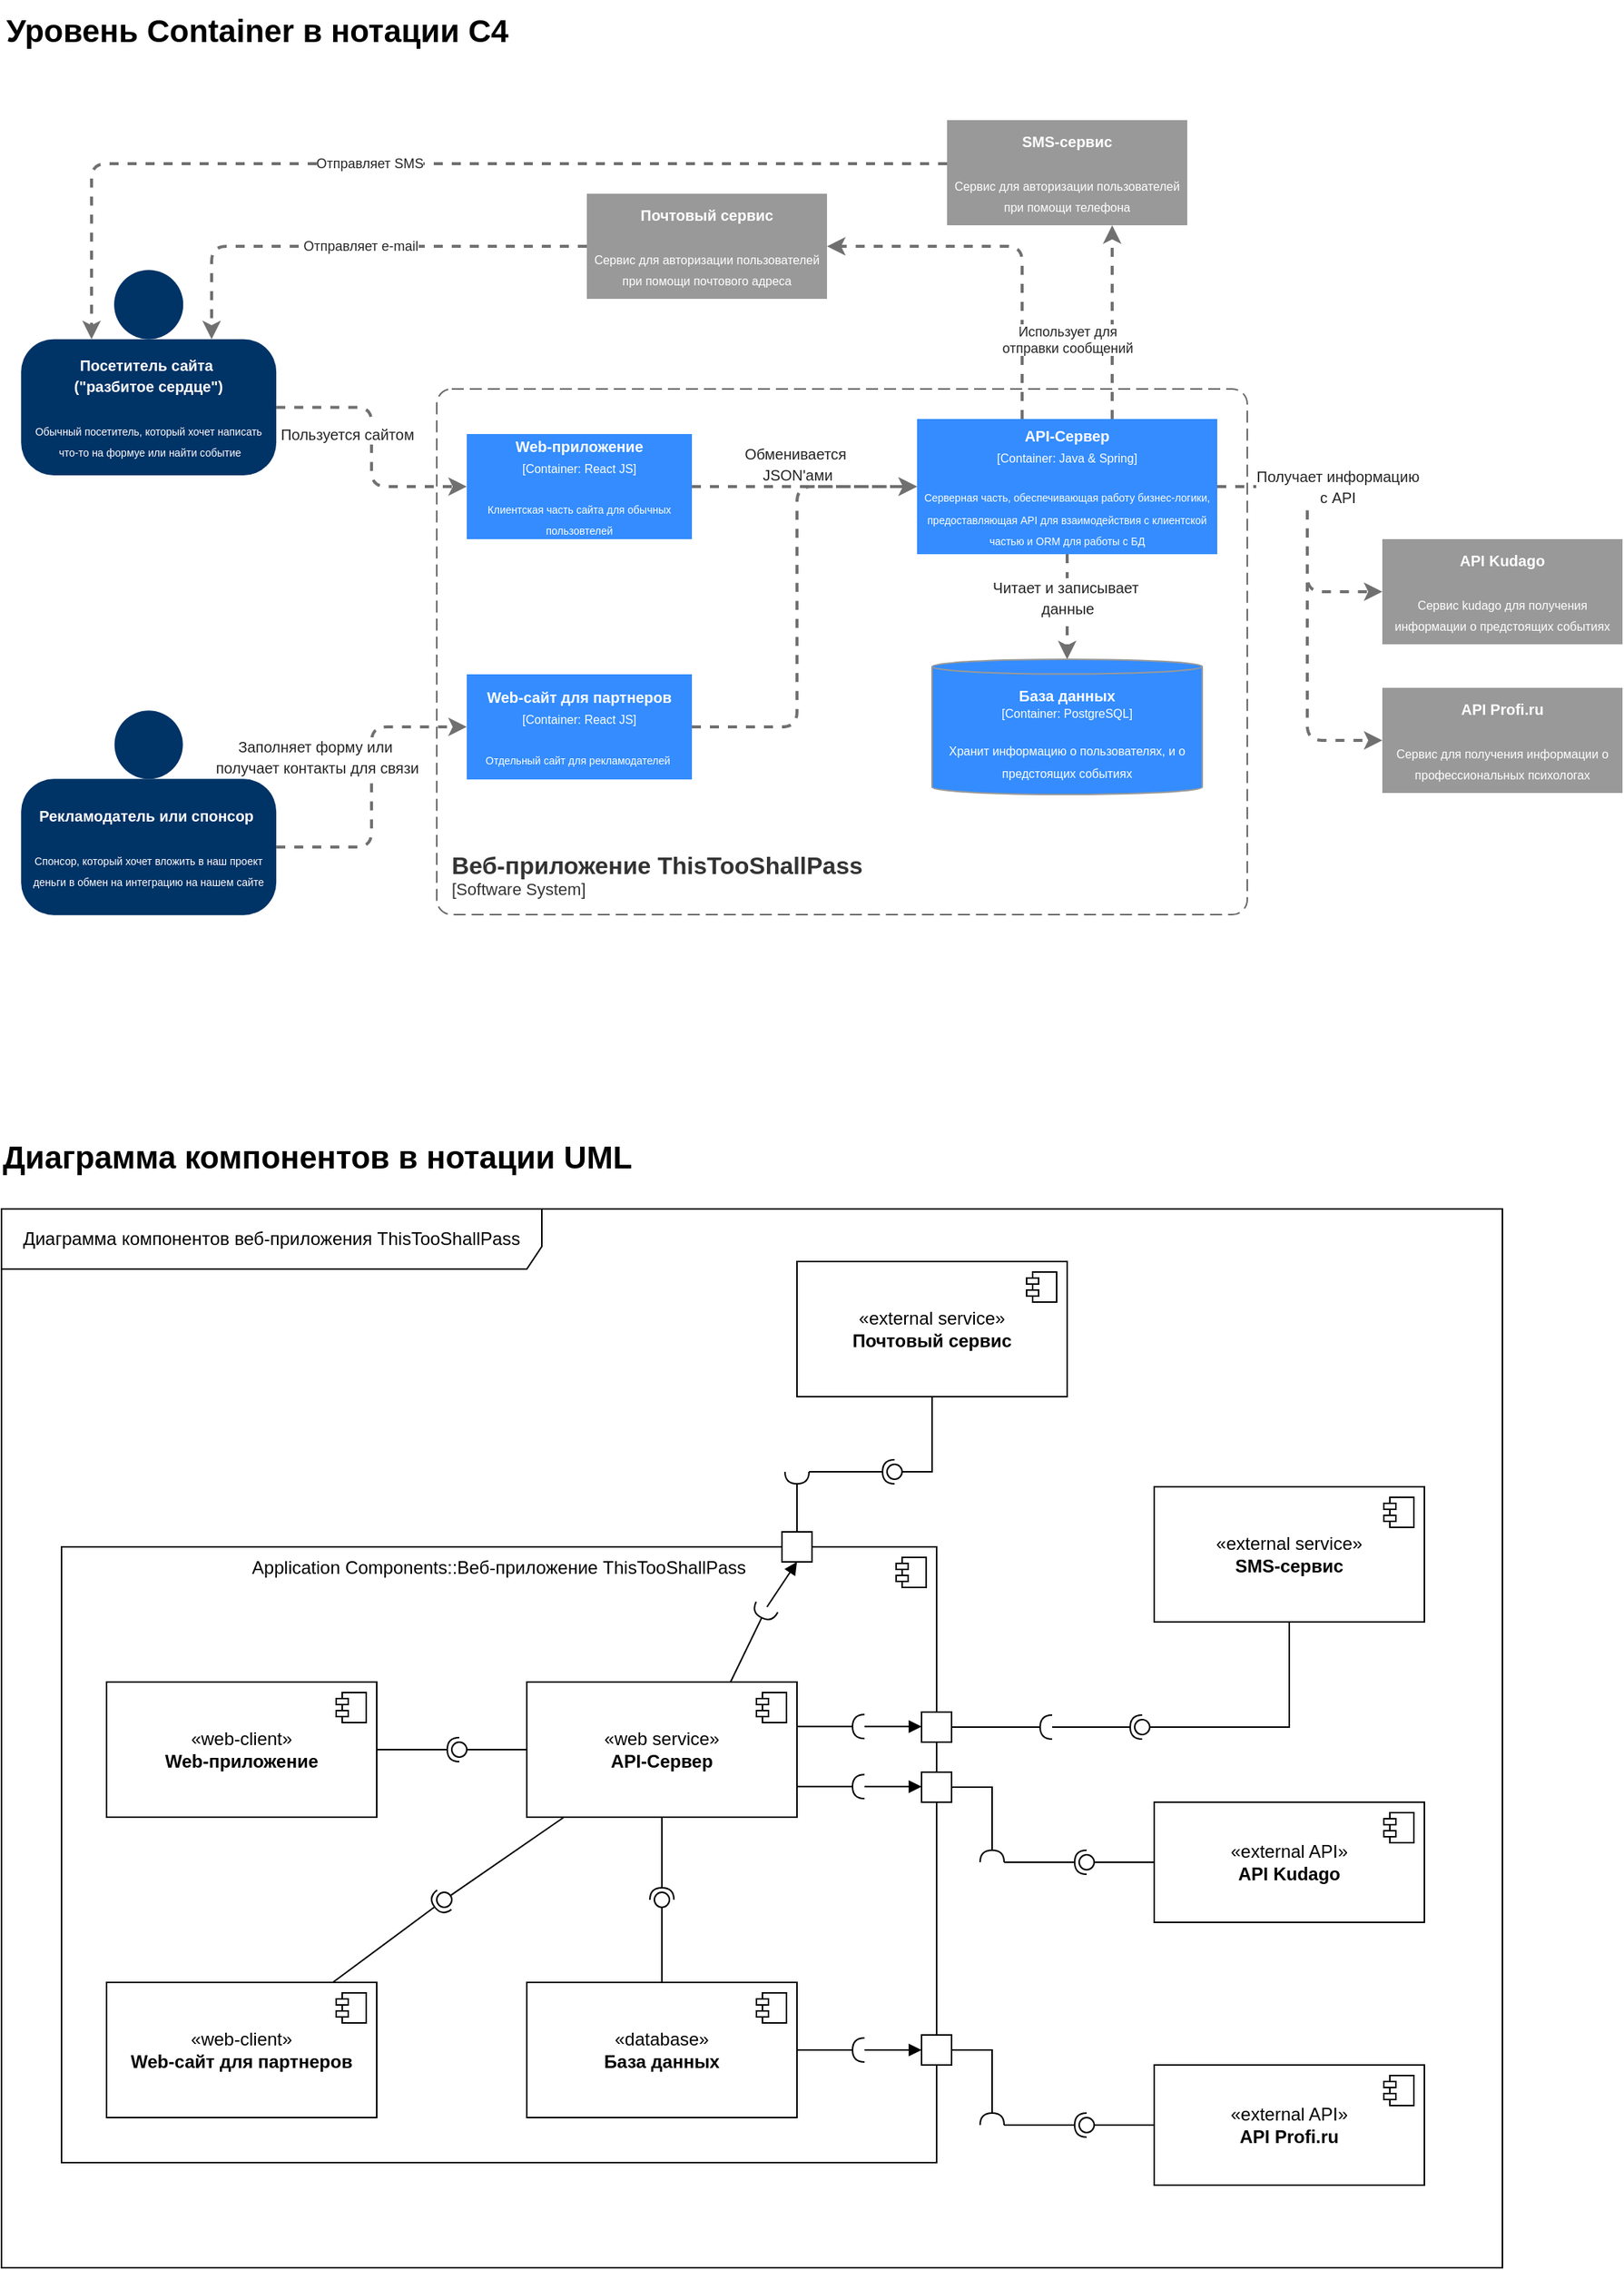 <mxfile version="24.2.5" type="device">
  <diagram name="Страница — 1" id="9Qov57yrKp08msyJnxpZ">
    <mxGraphModel dx="3311" dy="2987" grid="1" gridSize="10" guides="1" tooltips="1" connect="1" arrows="1" fold="1" page="1" pageScale="1" pageWidth="827" pageHeight="1169" math="0" shadow="0">
      <root>
        <mxCell id="0" />
        <mxCell id="1" parent="0" />
        <object placeholders="1" c4Name="Веб-приложение ThisTooShallPass" c4Type="SystemScopeBoundary" c4Application="Software System" label="&lt;font style=&quot;font-size: 16px&quot;&gt;&lt;b&gt;&lt;div style=&quot;text-align: left&quot;&gt;%c4Name%&lt;/div&gt;&lt;/b&gt;&lt;/font&gt;&lt;div style=&quot;text-align: left&quot;&gt;[%c4Application%]&lt;/div&gt;" id="g0T_wJgdzNANNtAkVabi-5">
          <mxCell style="rounded=1;fontSize=11;whiteSpace=wrap;html=1;dashed=1;arcSize=20;fillColor=none;strokeColor=#666666;fontColor=#333333;labelBackgroundColor=none;align=left;verticalAlign=bottom;labelBorderColor=none;spacingTop=0;spacing=10;dashPattern=8 4;metaEdit=1;rotatable=0;perimeter=rectanglePerimeter;noLabel=0;labelPadding=0;allowArrows=0;connectable=0;expand=0;recursiveResize=0;editable=1;pointerEvents=0;absoluteArcSize=1;points=[[0.25,0,0],[0.5,0,0],[0.75,0,0],[1,0.25,0],[1,0.5,0],[1,0.75,0],[0.75,1,0],[0.5,1,0],[0.25,1,0],[0,0.75,0],[0,0.5,0],[0,0.25,0]];" vertex="1" parent="1">
            <mxGeometry x="-510" y="-901" width="540" height="350" as="geometry" />
          </mxCell>
        </object>
        <mxCell id="pOleCrQijlKQoVfFNrDn-3" value="&lt;font style=&quot;font-size: 10px;&quot;&gt;&lt;b&gt;API Kudago&lt;/b&gt;&lt;/font&gt;&lt;div&gt;&lt;font style=&quot;font-size: 12px;&quot;&gt;&lt;br&gt;&lt;/font&gt;&lt;/div&gt;&lt;div&gt;&lt;font style=&quot;font-size: 8px;&quot;&gt;Сервис kudago для получения информации о предстоящих событиях&lt;/font&gt;&lt;/div&gt;" style="rounded=0;whiteSpace=wrap;html=1;strokeColor=none;fillColor=#999999;fontColor=#FFFFFF;" parent="1" vertex="1">
          <mxGeometry x="120" y="-801" width="160" height="70" as="geometry" />
        </mxCell>
        <mxCell id="pOleCrQijlKQoVfFNrDn-5" value="&lt;font style=&quot;font-size: 10px;&quot; color=&quot;#ffffff&quot;&gt;&lt;b&gt;База данных&lt;/b&gt;&lt;/font&gt;&lt;div style=&quot;font-size: 8px;&quot;&gt;&lt;font style=&quot;font-size: 8px;&quot; color=&quot;#ffffff&quot;&gt;[Container: PostgreSQL]&lt;/font&gt;&lt;/div&gt;&lt;div style=&quot;font-size: 8px;&quot;&gt;&lt;font style=&quot;font-size: 8px;&quot; color=&quot;#ffffff&quot;&gt;&lt;span style=&quot;font-size: 10px;&quot;&gt;&lt;br&gt;&lt;/span&gt;&lt;/font&gt;&lt;/div&gt;&lt;div&gt;&lt;font style=&quot;font-size: 8px;&quot; color=&quot;#ffffff&quot;&gt;Хранит информацию о пользователях, и о предстоящих событиях&lt;/font&gt;&lt;/div&gt;" style="shape=cylinder3;whiteSpace=wrap;html=1;boundedLbl=1;backgroundOutline=1;size=4.886;fillColor=#348CFE;strokeColor=#999999;" parent="1" vertex="1">
          <mxGeometry x="-180" y="-721" width="180" height="90" as="geometry" />
        </mxCell>
        <mxCell id="pOleCrQijlKQoVfFNrDn-8" value="" style="group" parent="1" vertex="1" connectable="0">
          <mxGeometry x="-786.93" y="-983.5" width="170" height="140" as="geometry" />
        </mxCell>
        <mxCell id="pOleCrQijlKQoVfFNrDn-1" value="&lt;font style=&quot;font-size: 10px;&quot;&gt;&lt;b&gt;Посетитель сайта&amp;nbsp;&lt;/b&gt;&lt;/font&gt;&lt;div&gt;&lt;font style=&quot;font-size: 10px;&quot;&gt;&lt;b&gt;(&quot;разбитое сердце&quot;)&lt;/b&gt;&lt;/font&gt;&lt;div&gt;&lt;font style=&quot;font-size: 10px;&quot;&gt;&lt;br&gt;&lt;/font&gt;&lt;/div&gt;&lt;div&gt;&lt;font style=&quot;font-size: 7px;&quot;&gt;Обычный посетитель, который хочет написать&lt;/font&gt;&lt;/div&gt;&lt;div&gt;&lt;font style=&quot;font-size: 7px;&quot;&gt;&amp;nbsp;что-то на формуе или найти событие&lt;/font&gt;&lt;/div&gt;&lt;/div&gt;" style="rounded=1;whiteSpace=wrap;html=1;strokeColor=none;fillColor=#003366;fontColor=#FFFFFF;arcSize=24;" parent="pOleCrQijlKQoVfFNrDn-8" vertex="1">
          <mxGeometry y="49.362" width="170" height="90.638" as="geometry" />
        </mxCell>
        <mxCell id="pOleCrQijlKQoVfFNrDn-2" value="" style="ellipse;whiteSpace=wrap;html=1;aspect=fixed;strokeColor=none;fillColor=#003366;" parent="pOleCrQijlKQoVfFNrDn-8" vertex="1">
          <mxGeometry x="61.969" y="3.3" width="46.06" height="46.06" as="geometry" />
        </mxCell>
        <mxCell id="pOleCrQijlKQoVfFNrDn-23" style="edgeStyle=orthogonalEdgeStyle;rounded=1;orthogonalLoop=1;jettySize=auto;html=1;curved=0;strokeColor=#707070;dashed=1;strokeWidth=2;" parent="1" source="pOleCrQijlKQoVfFNrDn-9" target="pOleCrQijlKQoVfFNrDn-10" edge="1">
          <mxGeometry relative="1" as="geometry" />
        </mxCell>
        <mxCell id="E0eTNIP-BNzcn6Nynk-8-9" value="&lt;font size=&quot;1&quot; color=&quot;#242424&quot;&gt;Обменивается&amp;nbsp;&lt;/font&gt;&lt;div&gt;&lt;font size=&quot;1&quot; color=&quot;#242424&quot;&gt;JSON&#39;ами&lt;/font&gt;&lt;/div&gt;" style="edgeLabel;html=1;align=center;verticalAlign=middle;resizable=0;points=[];" parent="pOleCrQijlKQoVfFNrDn-23" vertex="1" connectable="0">
          <mxGeometry x="0.283" y="-1" relative="1" as="geometry">
            <mxPoint x="-26" y="-16" as="offset" />
          </mxGeometry>
        </mxCell>
        <mxCell id="pOleCrQijlKQoVfFNrDn-9" value="&lt;font style=&quot;font-size: 10px;&quot;&gt;&lt;b&gt;Web-приложение&lt;/b&gt;&lt;/font&gt;&lt;div&gt;&lt;font style=&quot;font-size: 8px;&quot;&gt;[Container: React JS]&lt;/font&gt;&lt;br&gt;&lt;div style=&quot;font-size: 10px;&quot;&gt;&lt;br&gt;&lt;/div&gt;&lt;div&gt;&lt;span style=&quot;font-size: 7px;&quot;&gt;Клиентская часть сайта для обычных пользовтелей&lt;/span&gt;&lt;/div&gt;&lt;/div&gt;" style="rounded=0;whiteSpace=wrap;html=1;strokeColor=none;fillColor=#348cfe;fontColor=#FFFFFF;" parent="1" vertex="1">
          <mxGeometry x="-490" y="-871" width="150" height="70" as="geometry" />
        </mxCell>
        <mxCell id="pOleCrQijlKQoVfFNrDn-24" style="edgeStyle=orthogonalEdgeStyle;rounded=1;orthogonalLoop=1;jettySize=auto;html=1;curved=0;strokeColor=#707070;dashed=1;strokeWidth=2;" parent="1" source="pOleCrQijlKQoVfFNrDn-10" target="pOleCrQijlKQoVfFNrDn-5" edge="1">
          <mxGeometry relative="1" as="geometry" />
        </mxCell>
        <mxCell id="E0eTNIP-BNzcn6Nynk-8-6" value="&lt;font size=&quot;1&quot; color=&quot;#242424&quot;&gt;Читает и записывает&amp;nbsp;&lt;/font&gt;&lt;div&gt;&lt;font size=&quot;1&quot; color=&quot;#242424&quot;&gt;данные&lt;/font&gt;&lt;/div&gt;" style="edgeLabel;html=1;align=center;verticalAlign=middle;resizable=0;points=[];" parent="pOleCrQijlKQoVfFNrDn-24" vertex="1" connectable="0">
          <mxGeometry x="-0.181" relative="1" as="geometry">
            <mxPoint as="offset" />
          </mxGeometry>
        </mxCell>
        <mxCell id="pOleCrQijlKQoVfFNrDn-25" style="edgeStyle=orthogonalEdgeStyle;rounded=1;orthogonalLoop=1;jettySize=auto;html=1;curved=0;strokeColor=#707070;dashed=1;strokeWidth=2;" parent="1" source="pOleCrQijlKQoVfFNrDn-10" target="pOleCrQijlKQoVfFNrDn-18" edge="1">
          <mxGeometry relative="1" as="geometry">
            <Array as="points">
              <mxPoint x="70" y="-836" />
              <mxPoint x="70" y="-667" />
            </Array>
          </mxGeometry>
        </mxCell>
        <mxCell id="pOleCrQijlKQoVfFNrDn-26" style="edgeStyle=orthogonalEdgeStyle;rounded=1;orthogonalLoop=1;jettySize=auto;html=1;curved=0;strokeColor=#707070;dashed=1;strokeWidth=2;" parent="1" source="pOleCrQijlKQoVfFNrDn-10" target="pOleCrQijlKQoVfFNrDn-3" edge="1">
          <mxGeometry relative="1" as="geometry">
            <Array as="points">
              <mxPoint x="70" y="-836" />
              <mxPoint x="70" y="-766" />
            </Array>
          </mxGeometry>
        </mxCell>
        <mxCell id="E0eTNIP-BNzcn6Nynk-8-5" value="&lt;font size=&quot;1&quot; color=&quot;#242424&quot;&gt;Получает информацию&lt;/font&gt;&lt;div&gt;&lt;font size=&quot;1&quot; color=&quot;#242424&quot;&gt;с API&lt;/font&gt;&lt;/div&gt;" style="edgeLabel;html=1;align=center;verticalAlign=middle;resizable=0;points=[];rotation=0;" parent="pOleCrQijlKQoVfFNrDn-26" vertex="1" connectable="0">
          <mxGeometry x="0.039" y="3" relative="1" as="geometry">
            <mxPoint x="17" y="-34" as="offset" />
          </mxGeometry>
        </mxCell>
        <mxCell id="pOleCrQijlKQoVfFNrDn-27" style="edgeStyle=orthogonalEdgeStyle;rounded=1;orthogonalLoop=1;jettySize=auto;html=1;curved=0;strokeColor=#707070;dashed=1;strokeWidth=2;" parent="1" source="pOleCrQijlKQoVfFNrDn-10" target="pOleCrQijlKQoVfFNrDn-16" edge="1">
          <mxGeometry relative="1" as="geometry">
            <Array as="points">
              <mxPoint x="-60" y="-951" />
              <mxPoint x="-60" y="-951" />
            </Array>
          </mxGeometry>
        </mxCell>
        <mxCell id="pOleCrQijlKQoVfFNrDn-28" style="edgeStyle=orthogonalEdgeStyle;rounded=1;orthogonalLoop=1;jettySize=auto;html=1;curved=0;strokeColor=#707070;dashed=1;strokeWidth=2;" parent="1" source="pOleCrQijlKQoVfFNrDn-10" target="pOleCrQijlKQoVfFNrDn-17" edge="1">
          <mxGeometry relative="1" as="geometry">
            <Array as="points">
              <mxPoint x="-120" y="-996" />
            </Array>
          </mxGeometry>
        </mxCell>
        <mxCell id="E0eTNIP-BNzcn6Nynk-8-1" value="Использует для&lt;div&gt;отправки сообщений&lt;/div&gt;" style="edgeLabel;html=1;align=center;verticalAlign=middle;resizable=0;points=[];labelBackgroundColor=default;fontColor=#242424;fontSize=9;" parent="pOleCrQijlKQoVfFNrDn-28" vertex="1" connectable="0">
          <mxGeometry x="0.487" relative="1" as="geometry">
            <mxPoint x="97" y="62" as="offset" />
          </mxGeometry>
        </mxCell>
        <mxCell id="pOleCrQijlKQoVfFNrDn-10" value="&lt;font style=&quot;font-size: 10px;&quot;&gt;&lt;b&gt;API-Сервер&lt;/b&gt;&lt;/font&gt;&lt;div&gt;&lt;font style=&quot;font-size: 8px;&quot;&gt;[Container: Java &amp;amp; Spring]&lt;/font&gt;&lt;br&gt;&lt;div style=&quot;font-size: 10px;&quot;&gt;&lt;br&gt;&lt;/div&gt;&lt;div&gt;&lt;span style=&quot;font-size: 7px;&quot;&gt;Серверная часть, обеспечивающая работу бизнес-логики, предоставляющая API для взаимодействия с клиентской частью и ORM для работы с БД&lt;/span&gt;&lt;/div&gt;&lt;/div&gt;" style="rounded=0;whiteSpace=wrap;html=1;strokeColor=none;fillColor=#348cfe;fontColor=#FFFFFF;" parent="1" vertex="1">
          <mxGeometry x="-190" y="-881" width="200" height="90" as="geometry" />
        </mxCell>
        <mxCell id="pOleCrQijlKQoVfFNrDn-22" style="edgeStyle=orthogonalEdgeStyle;rounded=1;orthogonalLoop=1;jettySize=auto;html=1;curved=0;strokeColor=#707070;dashed=1;strokeWidth=2;" parent="1" source="pOleCrQijlKQoVfFNrDn-11" target="pOleCrQijlKQoVfFNrDn-10" edge="1">
          <mxGeometry relative="1" as="geometry">
            <Array as="points">
              <mxPoint x="-270" y="-676" />
              <mxPoint x="-270" y="-836" />
            </Array>
          </mxGeometry>
        </mxCell>
        <mxCell id="pOleCrQijlKQoVfFNrDn-11" value="&lt;b&gt;&lt;span style=&quot;font-size: 10px;&quot;&gt;Web-сайт для партнеров&lt;/span&gt;&lt;br&gt;&lt;/b&gt;&lt;div&gt;&lt;font style=&quot;font-size: 8px;&quot;&gt;[Container: React JS]&lt;/font&gt;&lt;br&gt;&lt;div style=&quot;font-size: 10px;&quot;&gt;&lt;br&gt;&lt;/div&gt;&lt;div&gt;&lt;span style=&quot;font-size: 7px;&quot;&gt;Отдельный сайт для рекламодателей&amp;nbsp;&lt;/span&gt;&lt;/div&gt;&lt;/div&gt;" style="rounded=0;whiteSpace=wrap;html=1;strokeColor=none;fillColor=#348cfe;fontColor=#FFFFFF;" parent="1" vertex="1">
          <mxGeometry x="-490" y="-711" width="150" height="70" as="geometry" />
        </mxCell>
        <mxCell id="pOleCrQijlKQoVfFNrDn-12" value="" style="group" parent="1" vertex="1" connectable="0">
          <mxGeometry x="-800" y="-691" width="183.07" height="140" as="geometry" />
        </mxCell>
        <mxCell id="pOleCrQijlKQoVfFNrDn-13" value="&lt;font style=&quot;font-size: 10px;&quot;&gt;&lt;b&gt;Рекламодатель или спонсор&amp;nbsp;&lt;/b&gt;&lt;/font&gt;&lt;div&gt;&lt;div&gt;&lt;font style=&quot;font-size: 10px;&quot;&gt;&lt;br&gt;&lt;/font&gt;&lt;/div&gt;&lt;div&gt;&lt;font style=&quot;font-size: 7px;&quot;&gt;Спонсор, который хочет вложить в наш проект деньги в обмен на интеграцию на нашем сайте&lt;/font&gt;&lt;/div&gt;&lt;/div&gt;" style="rounded=1;whiteSpace=wrap;html=1;strokeColor=none;fillColor=#003366;fontColor=#FFFFFF;arcSize=24;" parent="pOleCrQijlKQoVfFNrDn-12" vertex="1">
          <mxGeometry x="13.07" y="49.68" width="170" height="90.64" as="geometry" />
        </mxCell>
        <mxCell id="pOleCrQijlKQoVfFNrDn-14" value="" style="ellipse;whiteSpace=wrap;html=1;aspect=fixed;strokeColor=none;fillColor=#003366;" parent="pOleCrQijlKQoVfFNrDn-12" vertex="1">
          <mxGeometry x="75.287" y="4.12" width="45.56" height="45.56" as="geometry" />
        </mxCell>
        <mxCell id="pOleCrQijlKQoVfFNrDn-30" style="edgeStyle=orthogonalEdgeStyle;rounded=1;orthogonalLoop=1;jettySize=auto;html=1;curved=0;strokeColor=#707070;dashed=1;strokeWidth=2;" parent="1" target="pOleCrQijlKQoVfFNrDn-1" edge="1" source="pOleCrQijlKQoVfFNrDn-16">
          <mxGeometry relative="1" as="geometry">
            <mxPoint x="-11" y="-973.31" as="sourcePoint" />
            <mxPoint x="-543" y="-871.0" as="targetPoint" />
            <Array as="points">
              <mxPoint x="-740" y="-1051" />
            </Array>
          </mxGeometry>
        </mxCell>
        <mxCell id="g0T_wJgdzNANNtAkVabi-4" value="&lt;span style=&quot;color: rgb(36, 36, 36); font-size: 9px;&quot;&gt;Отправляет SMS&lt;/span&gt;" style="edgeLabel;html=1;align=center;verticalAlign=middle;resizable=0;points=[];" vertex="1" connectable="0" parent="pOleCrQijlKQoVfFNrDn-30">
          <mxGeometry x="0.123" y="-1" relative="1" as="geometry">
            <mxPoint as="offset" />
          </mxGeometry>
        </mxCell>
        <mxCell id="pOleCrQijlKQoVfFNrDn-29" style="edgeStyle=orthogonalEdgeStyle;rounded=1;orthogonalLoop=1;jettySize=auto;html=1;curved=0;strokeColor=#707070;dashed=1;strokeWidth=2;" parent="1" source="pOleCrQijlKQoVfFNrDn-17" target="pOleCrQijlKQoVfFNrDn-1" edge="1">
          <mxGeometry relative="1" as="geometry">
            <Array as="points">
              <mxPoint x="-660" y="-996" />
            </Array>
          </mxGeometry>
        </mxCell>
        <mxCell id="E0eTNIP-BNzcn6Nynk-8-2" value="&lt;span style=&quot;color: rgb(36, 36, 36); font-size: 9px;&quot;&gt;Отправляет e-mail&lt;/span&gt;" style="edgeLabel;html=1;align=center;verticalAlign=middle;resizable=0;points=[];" parent="pOleCrQijlKQoVfFNrDn-29" vertex="1" connectable="0">
          <mxGeometry x="-0.032" y="-1" relative="1" as="geometry">
            <mxPoint as="offset" />
          </mxGeometry>
        </mxCell>
        <mxCell id="pOleCrQijlKQoVfFNrDn-17" value="&lt;font style=&quot;font-size: 10px;&quot;&gt;&lt;b&gt;Почтовый сервис&lt;/b&gt;&lt;/font&gt;&lt;div&gt;&lt;font style=&quot;font-size: 12px;&quot;&gt;&lt;br&gt;&lt;/font&gt;&lt;/div&gt;&lt;div&gt;&lt;font style=&quot;font-size: 8px;&quot;&gt;Сервис для авторизации пользователей при помощи почтового адреса&lt;/font&gt;&lt;/div&gt;" style="rounded=0;whiteSpace=wrap;html=1;strokeColor=none;fillColor=#999999;fontColor=#FFFFFF;" parent="1" vertex="1">
          <mxGeometry x="-410" y="-1031" width="160" height="70" as="geometry" />
        </mxCell>
        <mxCell id="pOleCrQijlKQoVfFNrDn-18" value="&lt;font style=&quot;font-size: 10px;&quot;&gt;&lt;b&gt;API Profi.ru&lt;/b&gt;&lt;/font&gt;&lt;div&gt;&lt;font style=&quot;font-size: 12px;&quot;&gt;&lt;br&gt;&lt;/font&gt;&lt;/div&gt;&lt;div&gt;&lt;font style=&quot;font-size: 8px;&quot;&gt;Сервис для получения информации о профессиональных психологах&lt;/font&gt;&lt;/div&gt;" style="rounded=0;whiteSpace=wrap;html=1;strokeColor=none;fillColor=#999999;fontColor=#FFFFFF;" parent="1" vertex="1">
          <mxGeometry x="120" y="-702" width="160" height="70" as="geometry" />
        </mxCell>
        <mxCell id="pOleCrQijlKQoVfFNrDn-19" style="edgeStyle=orthogonalEdgeStyle;rounded=1;orthogonalLoop=1;jettySize=auto;html=1;curved=0;strokeColor=#707070;dashed=1;strokeWidth=2;" parent="1" source="pOleCrQijlKQoVfFNrDn-1" target="pOleCrQijlKQoVfFNrDn-9" edge="1">
          <mxGeometry relative="1" as="geometry" />
        </mxCell>
        <mxCell id="E0eTNIP-BNzcn6Nynk-8-8" value="&lt;font size=&quot;1&quot; color=&quot;#242424&quot;&gt;Пользуется сайтом&lt;/font&gt;" style="edgeLabel;html=1;align=center;verticalAlign=middle;resizable=0;points=[];" parent="pOleCrQijlKQoVfFNrDn-19" vertex="1" connectable="0">
          <mxGeometry x="-0.379" y="1" relative="1" as="geometry">
            <mxPoint x="-9" y="19" as="offset" />
          </mxGeometry>
        </mxCell>
        <mxCell id="pOleCrQijlKQoVfFNrDn-20" style="edgeStyle=orthogonalEdgeStyle;rounded=1;orthogonalLoop=1;jettySize=auto;html=1;entryX=0;entryY=0.5;entryDx=0;entryDy=0;curved=0;strokeColor=#707070;dashed=1;strokeWidth=2;" parent="1" source="pOleCrQijlKQoVfFNrDn-13" target="pOleCrQijlKQoVfFNrDn-11" edge="1">
          <mxGeometry relative="1" as="geometry" />
        </mxCell>
        <mxCell id="E0eTNIP-BNzcn6Nynk-8-7" value="&lt;font size=&quot;1&quot; color=&quot;#242424&quot;&gt;Заполняет форму или&amp;nbsp;&lt;/font&gt;&lt;div&gt;&lt;font size=&quot;1&quot; color=&quot;#242424&quot;&gt;получает контакты для связи&lt;/font&gt;&lt;/div&gt;" style="edgeLabel;html=1;align=center;verticalAlign=middle;resizable=0;points=[];rotation=0;" parent="pOleCrQijlKQoVfFNrDn-20" vertex="1" connectable="0">
          <mxGeometry x="-0.537" y="-3" relative="1" as="geometry">
            <mxPoint x="-21" y="-63" as="offset" />
          </mxGeometry>
        </mxCell>
        <mxCell id="pOleCrQijlKQoVfFNrDn-16" value="&lt;font style=&quot;font-size: 10px;&quot;&gt;&lt;b&gt;SMS-сервис&lt;/b&gt;&lt;/font&gt;&lt;div&gt;&lt;font style=&quot;font-size: 12px;&quot;&gt;&lt;br&gt;&lt;/font&gt;&lt;/div&gt;&lt;div&gt;&lt;font style=&quot;font-size: 8px;&quot;&gt;Сервис для авторизации пользователей при помощи телефона&lt;/font&gt;&lt;/div&gt;" style="rounded=0;whiteSpace=wrap;html=1;strokeColor=none;fillColor=#999999;fontColor=#FFFFFF;" parent="1" vertex="1">
          <mxGeometry x="-170" y="-1080" width="160" height="70" as="geometry" />
        </mxCell>
        <mxCell id="g0T_wJgdzNANNtAkVabi-6" value="Уровень Container в нотации C4" style="text;html=1;align=center;verticalAlign=middle;resizable=0;points=[];autosize=1;strokeColor=none;fillColor=none;fontSize=21;fontStyle=1" vertex="1" parent="1">
          <mxGeometry x="-800" y="-1160" width="340" height="40" as="geometry" />
        </mxCell>
        <mxCell id="g0T_wJgdzNANNtAkVabi-7" value="Диаграмма компонентов в нотации UML" style="text;html=1;align=center;verticalAlign=middle;resizable=0;points=[];autosize=1;strokeColor=none;fillColor=none;fontSize=21;fontStyle=1" vertex="1" parent="1">
          <mxGeometry x="-800" y="-410" width="420" height="40" as="geometry" />
        </mxCell>
        <mxCell id="g0T_wJgdzNANNtAkVabi-14" value="Диаграмма компонентов веб-приложения ThisTooShallPass" style="shape=umlFrame;whiteSpace=wrap;html=1;pointerEvents=0;width=360;height=40;" vertex="1" parent="1">
          <mxGeometry x="-800" y="-355" width="1000" height="705" as="geometry" />
        </mxCell>
        <mxCell id="g0T_wJgdzNANNtAkVabi-12" value="Application Components::Веб-приложение ThisTooShallPass" style="html=1;dropTarget=0;whiteSpace=wrap;verticalAlign=top;" vertex="1" parent="1">
          <mxGeometry x="-760" y="-130" width="583.07" height="410" as="geometry" />
        </mxCell>
        <mxCell id="g0T_wJgdzNANNtAkVabi-13" value="" style="shape=module;jettyWidth=8;jettyHeight=4;" vertex="1" parent="g0T_wJgdzNANNtAkVabi-12">
          <mxGeometry x="1" width="20" height="20" relative="1" as="geometry">
            <mxPoint x="-27" y="7" as="offset" />
          </mxGeometry>
        </mxCell>
        <mxCell id="g0T_wJgdzNANNtAkVabi-17" value="«web-client»&lt;br&gt;&lt;div&gt;&lt;b&gt;Web-приложение&lt;/b&gt;&lt;/div&gt;" style="html=1;dropTarget=0;whiteSpace=wrap;" vertex="1" parent="1">
          <mxGeometry x="-730" y="-40" width="180" height="90" as="geometry" />
        </mxCell>
        <mxCell id="g0T_wJgdzNANNtAkVabi-18" value="" style="shape=module;jettyWidth=8;jettyHeight=4;" vertex="1" parent="g0T_wJgdzNANNtAkVabi-17">
          <mxGeometry x="1" width="20" height="20" relative="1" as="geometry">
            <mxPoint x="-27" y="7" as="offset" />
          </mxGeometry>
        </mxCell>
        <mxCell id="g0T_wJgdzNANNtAkVabi-21" value="«web-client»&lt;br&gt;&lt;div&gt;&lt;b&gt;Web-сайт для партнеров&lt;/b&gt;&lt;/div&gt;" style="html=1;dropTarget=0;whiteSpace=wrap;" vertex="1" parent="1">
          <mxGeometry x="-730" y="160" width="180" height="90" as="geometry" />
        </mxCell>
        <mxCell id="g0T_wJgdzNANNtAkVabi-22" value="" style="shape=module;jettyWidth=8;jettyHeight=4;" vertex="1" parent="g0T_wJgdzNANNtAkVabi-21">
          <mxGeometry x="1" width="20" height="20" relative="1" as="geometry">
            <mxPoint x="-27" y="7" as="offset" />
          </mxGeometry>
        </mxCell>
        <mxCell id="g0T_wJgdzNANNtAkVabi-23" value="«web service»&lt;br&gt;&lt;div&gt;&lt;b&gt;API-Сервер&lt;/b&gt;&lt;/div&gt;" style="html=1;dropTarget=0;whiteSpace=wrap;" vertex="1" parent="1">
          <mxGeometry x="-450" y="-40" width="180" height="90" as="geometry" />
        </mxCell>
        <mxCell id="g0T_wJgdzNANNtAkVabi-24" value="" style="shape=module;jettyWidth=8;jettyHeight=4;" vertex="1" parent="g0T_wJgdzNANNtAkVabi-23">
          <mxGeometry x="1" width="20" height="20" relative="1" as="geometry">
            <mxPoint x="-27" y="7" as="offset" />
          </mxGeometry>
        </mxCell>
        <mxCell id="g0T_wJgdzNANNtAkVabi-25" value="«database»&lt;br&gt;&lt;div&gt;&lt;b&gt;База данных&lt;/b&gt;&lt;/div&gt;" style="html=1;dropTarget=0;whiteSpace=wrap;" vertex="1" parent="1">
          <mxGeometry x="-450" y="160" width="180" height="90" as="geometry" />
        </mxCell>
        <mxCell id="g0T_wJgdzNANNtAkVabi-26" value="" style="shape=module;jettyWidth=8;jettyHeight=4;" vertex="1" parent="g0T_wJgdzNANNtAkVabi-25">
          <mxGeometry x="1" width="20" height="20" relative="1" as="geometry">
            <mxPoint x="-27" y="7" as="offset" />
          </mxGeometry>
        </mxCell>
        <mxCell id="g0T_wJgdzNANNtAkVabi-27" value="" style="rounded=0;orthogonalLoop=1;jettySize=auto;html=1;endArrow=halfCircle;endFill=0;endSize=6;strokeWidth=1;sketch=0;" edge="1" target="g0T_wJgdzNANNtAkVabi-29" parent="1" source="g0T_wJgdzNANNtAkVabi-23">
          <mxGeometry relative="1" as="geometry">
            <mxPoint x="45" y="245" as="sourcePoint" />
          </mxGeometry>
        </mxCell>
        <mxCell id="g0T_wJgdzNANNtAkVabi-28" value="" style="rounded=0;orthogonalLoop=1;jettySize=auto;html=1;endArrow=oval;endFill=0;sketch=0;sourcePerimeterSpacing=0;targetPerimeterSpacing=0;endSize=10;" edge="1" target="g0T_wJgdzNANNtAkVabi-29" parent="1" source="g0T_wJgdzNANNtAkVabi-25">
          <mxGeometry relative="1" as="geometry">
            <mxPoint x="5" y="245" as="sourcePoint" />
          </mxGeometry>
        </mxCell>
        <mxCell id="g0T_wJgdzNANNtAkVabi-29" value="" style="ellipse;whiteSpace=wrap;html=1;align=center;aspect=fixed;fillColor=none;strokeColor=none;resizable=0;perimeter=centerPerimeter;rotatable=0;allowArrows=0;points=[];outlineConnect=1;" vertex="1" parent="1">
          <mxGeometry x="-365" y="100" width="10" height="10" as="geometry" />
        </mxCell>
        <mxCell id="g0T_wJgdzNANNtAkVabi-30" value="" style="rounded=0;orthogonalLoop=1;jettySize=auto;html=1;endArrow=halfCircle;endFill=0;endSize=6;strokeWidth=1;sketch=0;" edge="1" target="g0T_wJgdzNANNtAkVabi-32" parent="1" source="g0T_wJgdzNANNtAkVabi-21">
          <mxGeometry relative="1" as="geometry">
            <mxPoint x="-650" y="125" as="sourcePoint" />
          </mxGeometry>
        </mxCell>
        <mxCell id="g0T_wJgdzNANNtAkVabi-31" value="" style="rounded=0;orthogonalLoop=1;jettySize=auto;html=1;endArrow=oval;endFill=0;sketch=0;sourcePerimeterSpacing=0;targetPerimeterSpacing=0;endSize=10;" edge="1" target="g0T_wJgdzNANNtAkVabi-32" parent="1" source="g0T_wJgdzNANNtAkVabi-23">
          <mxGeometry relative="1" as="geometry">
            <mxPoint x="-690" y="125" as="sourcePoint" />
          </mxGeometry>
        </mxCell>
        <mxCell id="g0T_wJgdzNANNtAkVabi-32" value="" style="ellipse;whiteSpace=wrap;html=1;align=center;aspect=fixed;fillColor=none;strokeColor=none;resizable=0;perimeter=centerPerimeter;rotatable=0;allowArrows=0;points=[];outlineConnect=1;" vertex="1" parent="1">
          <mxGeometry x="-510" y="100" width="10" height="10" as="geometry" />
        </mxCell>
        <mxCell id="g0T_wJgdzNANNtAkVabi-34" value="" style="rounded=0;orthogonalLoop=1;jettySize=auto;html=1;endArrow=halfCircle;endFill=0;endSize=6;strokeWidth=1;sketch=0;" edge="1" target="g0T_wJgdzNANNtAkVabi-36" parent="1" source="g0T_wJgdzNANNtAkVabi-17">
          <mxGeometry relative="1" as="geometry">
            <mxPoint x="-460" y="-75" as="sourcePoint" />
          </mxGeometry>
        </mxCell>
        <mxCell id="g0T_wJgdzNANNtAkVabi-35" value="" style="rounded=0;orthogonalLoop=1;jettySize=auto;html=1;endArrow=oval;endFill=0;sketch=0;sourcePerimeterSpacing=0;targetPerimeterSpacing=0;endSize=10;" edge="1" target="g0T_wJgdzNANNtAkVabi-36" parent="1" source="g0T_wJgdzNANNtAkVabi-23">
          <mxGeometry relative="1" as="geometry">
            <mxPoint x="-500" y="-75" as="sourcePoint" />
          </mxGeometry>
        </mxCell>
        <mxCell id="g0T_wJgdzNANNtAkVabi-36" value="" style="ellipse;whiteSpace=wrap;html=1;align=center;aspect=fixed;fillColor=none;strokeColor=none;resizable=0;perimeter=centerPerimeter;rotatable=0;allowArrows=0;points=[];outlineConnect=1;" vertex="1" parent="1">
          <mxGeometry x="-500" width="10" height="10" as="geometry" />
        </mxCell>
        <mxCell id="g0T_wJgdzNANNtAkVabi-37" value="«external API»&lt;br&gt;&lt;div&gt;&lt;b&gt;API Kudago&lt;/b&gt;&lt;/div&gt;" style="html=1;dropTarget=0;whiteSpace=wrap;" vertex="1" parent="1">
          <mxGeometry x="-32" y="40" width="180" height="80" as="geometry" />
        </mxCell>
        <mxCell id="g0T_wJgdzNANNtAkVabi-38" value="" style="shape=module;jettyWidth=8;jettyHeight=4;" vertex="1" parent="g0T_wJgdzNANNtAkVabi-37">
          <mxGeometry x="1" width="20" height="20" relative="1" as="geometry">
            <mxPoint x="-27" y="7" as="offset" />
          </mxGeometry>
        </mxCell>
        <mxCell id="g0T_wJgdzNANNtAkVabi-41" value="" style="rounded=0;orthogonalLoop=1;jettySize=auto;html=1;endArrow=halfCircle;endFill=0;endSize=6;strokeWidth=1;sketch=0;" edge="1" parent="1">
          <mxGeometry relative="1" as="geometry">
            <mxPoint x="-132" y="80" as="sourcePoint" />
            <mxPoint x="-77" y="80" as="targetPoint" />
          </mxGeometry>
        </mxCell>
        <mxCell id="g0T_wJgdzNANNtAkVabi-42" value="" style="rounded=0;orthogonalLoop=1;jettySize=auto;html=1;endArrow=oval;endFill=0;sketch=0;sourcePerimeterSpacing=0;targetPerimeterSpacing=0;endSize=10;" edge="1" parent="1" source="g0T_wJgdzNANNtAkVabi-37">
          <mxGeometry relative="1" as="geometry">
            <mxPoint x="-272" y="145" as="sourcePoint" />
            <mxPoint x="-77" y="80" as="targetPoint" />
          </mxGeometry>
        </mxCell>
        <mxCell id="g0T_wJgdzNANNtAkVabi-43" value="" style="ellipse;whiteSpace=wrap;html=1;align=center;aspect=fixed;fillColor=none;strokeColor=none;resizable=0;perimeter=centerPerimeter;rotatable=0;allowArrows=0;points=[];outlineConnect=1;" vertex="1" parent="1">
          <mxGeometry x="-82" y="45" width="10" height="10" as="geometry" />
        </mxCell>
        <mxCell id="g0T_wJgdzNANNtAkVabi-46" value="" style="ellipse;whiteSpace=wrap;html=1;align=center;aspect=fixed;fillColor=none;strokeColor=none;resizable=0;perimeter=centerPerimeter;rotatable=0;allowArrows=0;points=[];outlineConnect=1;" vertex="1" parent="1">
          <mxGeometry x="-210" y="200" width="10" height="10" as="geometry" />
        </mxCell>
        <mxCell id="g0T_wJgdzNANNtAkVabi-47" value="«external service»&lt;br&gt;&lt;div&gt;&lt;div&gt;&lt;b&gt;Почтовый сервис&lt;/b&gt;&lt;/div&gt;&lt;/div&gt;" style="html=1;dropTarget=0;whiteSpace=wrap;" vertex="1" parent="1">
          <mxGeometry x="-270" y="-320" width="180" height="90" as="geometry" />
        </mxCell>
        <mxCell id="g0T_wJgdzNANNtAkVabi-48" value="" style="shape=module;jettyWidth=8;jettyHeight=4;" vertex="1" parent="g0T_wJgdzNANNtAkVabi-47">
          <mxGeometry x="1" width="20" height="20" relative="1" as="geometry">
            <mxPoint x="-27" y="7" as="offset" />
          </mxGeometry>
        </mxCell>
        <mxCell id="g0T_wJgdzNANNtAkVabi-53" value="«external service»&lt;br&gt;&lt;div&gt;&lt;div&gt;&lt;b&gt;SMS-сервис&lt;/b&gt;&lt;/div&gt;&lt;/div&gt;" style="html=1;dropTarget=0;whiteSpace=wrap;" vertex="1" parent="1">
          <mxGeometry x="-32" y="-170" width="180" height="90" as="geometry" />
        </mxCell>
        <mxCell id="g0T_wJgdzNANNtAkVabi-54" value="" style="shape=module;jettyWidth=8;jettyHeight=4;" vertex="1" parent="g0T_wJgdzNANNtAkVabi-53">
          <mxGeometry x="1" width="20" height="20" relative="1" as="geometry">
            <mxPoint x="-27" y="7" as="offset" />
          </mxGeometry>
        </mxCell>
        <mxCell id="g0T_wJgdzNANNtAkVabi-55" value="" style="rounded=0;orthogonalLoop=1;jettySize=auto;html=1;endArrow=halfCircle;endFill=0;endSize=6;strokeWidth=1;sketch=0;fontSize=12;curved=0;exitX=1;exitY=0.25;exitDx=0;exitDy=0;" edge="1" parent="1">
          <mxGeometry relative="1" as="geometry">
            <mxPoint x="-176.93" y="30" as="sourcePoint" />
            <mxPoint x="-140" y="80" as="targetPoint" />
            <Array as="points">
              <mxPoint x="-140" y="30" />
            </Array>
          </mxGeometry>
        </mxCell>
        <mxCell id="g0T_wJgdzNANNtAkVabi-59" value="" style="rounded=0;whiteSpace=wrap;html=1;" vertex="1" parent="1">
          <mxGeometry x="-187" y="20" width="20" height="20" as="geometry" />
        </mxCell>
        <mxCell id="g0T_wJgdzNANNtAkVabi-61" value="" style="rounded=0;orthogonalLoop=1;jettySize=auto;html=1;endArrow=halfCircle;endFill=0;endSize=6;strokeWidth=1;sketch=0;fontSize=12;curved=0;exitX=1;exitY=0.25;exitDx=0;exitDy=0;" edge="1" parent="1">
          <mxGeometry relative="1" as="geometry">
            <mxPoint x="-176.93" y="205" as="sourcePoint" />
            <mxPoint x="-140" y="255" as="targetPoint" />
            <Array as="points">
              <mxPoint x="-140" y="205" />
            </Array>
          </mxGeometry>
        </mxCell>
        <mxCell id="g0T_wJgdzNANNtAkVabi-62" value="" style="rounded=0;orthogonalLoop=1;jettySize=auto;html=1;endArrow=halfCircle;endFill=0;endSize=6;strokeWidth=1;sketch=0;" edge="1" target="g0T_wJgdzNANNtAkVabi-66" parent="1">
          <mxGeometry relative="1" as="geometry">
            <mxPoint x="-132" y="255" as="sourcePoint" />
          </mxGeometry>
        </mxCell>
        <mxCell id="g0T_wJgdzNANNtAkVabi-63" value="" style="rounded=0;orthogonalLoop=1;jettySize=auto;html=1;endArrow=oval;endFill=0;sketch=0;sourcePerimeterSpacing=0;targetPerimeterSpacing=0;endSize=10;" edge="1" source="g0T_wJgdzNANNtAkVabi-64" target="g0T_wJgdzNANNtAkVabi-66" parent="1">
          <mxGeometry relative="1" as="geometry">
            <mxPoint x="-272" y="320" as="sourcePoint" />
          </mxGeometry>
        </mxCell>
        <mxCell id="g0T_wJgdzNANNtAkVabi-64" value="«external API»&lt;br&gt;&lt;div&gt;&lt;b&gt;API Profi.ru&lt;/b&gt;&lt;/div&gt;" style="html=1;dropTarget=0;whiteSpace=wrap;" vertex="1" parent="1">
          <mxGeometry x="-32" y="215" width="180" height="80" as="geometry" />
        </mxCell>
        <mxCell id="g0T_wJgdzNANNtAkVabi-65" value="" style="shape=module;jettyWidth=8;jettyHeight=4;" vertex="1" parent="g0T_wJgdzNANNtAkVabi-64">
          <mxGeometry x="1" width="20" height="20" relative="1" as="geometry">
            <mxPoint x="-27" y="7" as="offset" />
          </mxGeometry>
        </mxCell>
        <mxCell id="g0T_wJgdzNANNtAkVabi-66" value="" style="ellipse;whiteSpace=wrap;html=1;align=center;aspect=fixed;fillColor=none;strokeColor=none;resizable=0;perimeter=centerPerimeter;rotatable=0;allowArrows=0;points=[];outlineConnect=1;" vertex="1" parent="1">
          <mxGeometry x="-82" y="250" width="10" height="10" as="geometry" />
        </mxCell>
        <mxCell id="g0T_wJgdzNANNtAkVabi-60" value="" style="rounded=0;whiteSpace=wrap;html=1;" vertex="1" parent="1">
          <mxGeometry x="-187" y="195" width="20" height="20" as="geometry" />
        </mxCell>
        <mxCell id="g0T_wJgdzNANNtAkVabi-67" value="" style="rounded=0;orthogonalLoop=1;jettySize=auto;html=1;endArrow=halfCircle;endFill=0;endSize=6;strokeWidth=1;sketch=0;fontSize=12;curved=1;entryX=-0.14;entryY=0.665;entryDx=0;entryDy=0;entryPerimeter=0;" edge="1" target="g0T_wJgdzNANNtAkVabi-68" parent="1" source="g0T_wJgdzNANNtAkVabi-25">
          <mxGeometry relative="1" as="geometry">
            <mxPoint x="-205" y="205" as="sourcePoint" />
          </mxGeometry>
        </mxCell>
        <mxCell id="g0T_wJgdzNANNtAkVabi-68" value="" style="ellipse;whiteSpace=wrap;html=1;align=center;aspect=fixed;fillColor=none;strokeColor=none;resizable=0;perimeter=centerPerimeter;rotatable=0;allowArrows=0;points=[];outlineConnect=1;" vertex="1" parent="1">
          <mxGeometry x="-230" y="200" width="10" height="10" as="geometry" />
        </mxCell>
        <mxCell id="g0T_wJgdzNANNtAkVabi-69" value="" style="endArrow=block;endFill=1;html=1;edgeStyle=orthogonalEdgeStyle;align=left;verticalAlign=top;rounded=0;exitX=0.111;exitY=0.65;exitDx=0;exitDy=0;exitPerimeter=0;" edge="1" parent="1" source="g0T_wJgdzNANNtAkVabi-68" target="g0T_wJgdzNANNtAkVabi-60">
          <mxGeometry x="-1" relative="1" as="geometry">
            <mxPoint x="-220" y="200" as="sourcePoint" />
            <mxPoint x="-60" y="200" as="targetPoint" />
          </mxGeometry>
        </mxCell>
        <mxCell id="g0T_wJgdzNANNtAkVabi-71" value="" style="rounded=0;orthogonalLoop=1;jettySize=auto;html=1;endArrow=halfCircle;endFill=0;endSize=6;strokeWidth=1;sketch=0;fontSize=12;curved=1;entryX=-0.14;entryY=0.665;entryDx=0;entryDy=0;entryPerimeter=0;" edge="1" parent="1">
          <mxGeometry relative="1" as="geometry">
            <mxPoint x="-270" y="29.66" as="sourcePoint" />
            <mxPoint x="-225" y="29.66" as="targetPoint" />
          </mxGeometry>
        </mxCell>
        <mxCell id="g0T_wJgdzNANNtAkVabi-72" value="" style="endArrow=block;endFill=1;html=1;edgeStyle=orthogonalEdgeStyle;align=left;verticalAlign=top;rounded=0;exitX=0.111;exitY=0.65;exitDx=0;exitDy=0;exitPerimeter=0;" edge="1" parent="1">
          <mxGeometry x="-1" relative="1" as="geometry">
            <mxPoint x="-225" y="29.66" as="sourcePoint" />
            <mxPoint x="-187" y="29.66" as="targetPoint" />
          </mxGeometry>
        </mxCell>
        <mxCell id="g0T_wJgdzNANNtAkVabi-73" value="" style="rounded=0;orthogonalLoop=1;jettySize=auto;html=1;endArrow=oval;endFill=0;sketch=0;sourcePerimeterSpacing=0;targetPerimeterSpacing=0;endSize=10;" edge="1" target="g0T_wJgdzNANNtAkVabi-74" parent="1" source="g0T_wJgdzNANNtAkVabi-47">
          <mxGeometry relative="1" as="geometry">
            <mxPoint x="-106" y="-150" as="sourcePoint" />
            <Array as="points">
              <mxPoint x="-180" y="-180" />
            </Array>
          </mxGeometry>
        </mxCell>
        <mxCell id="g0T_wJgdzNANNtAkVabi-74" value="" style="ellipse;whiteSpace=wrap;html=1;align=center;aspect=fixed;fillColor=none;strokeColor=none;resizable=0;perimeter=centerPerimeter;rotatable=0;allowArrows=0;points=[];outlineConnect=1;" vertex="1" parent="1">
          <mxGeometry x="-210" y="-185" width="10" height="10" as="geometry" />
        </mxCell>
        <mxCell id="g0T_wJgdzNANNtAkVabi-75" value="" style="rounded=0;orthogonalLoop=1;jettySize=auto;html=1;endArrow=halfCircle;endFill=0;endSize=6;strokeWidth=1;sketch=0;" edge="1" target="g0T_wJgdzNANNtAkVabi-74" parent="1">
          <mxGeometry relative="1" as="geometry">
            <mxPoint x="-262" y="-180" as="sourcePoint" />
            <mxPoint x="-207" y="-180" as="targetPoint" />
          </mxGeometry>
        </mxCell>
        <mxCell id="g0T_wJgdzNANNtAkVabi-76" value="" style="rounded=0;whiteSpace=wrap;html=1;" vertex="1" parent="1">
          <mxGeometry x="-280" y="-140" width="20" height="20" as="geometry" />
        </mxCell>
        <mxCell id="g0T_wJgdzNANNtAkVabi-77" value="" style="rounded=0;orthogonalLoop=1;jettySize=auto;html=1;endArrow=halfCircle;endFill=0;endSize=6;strokeWidth=1;sketch=0;fontSize=12;curved=0;" edge="1" parent="1" source="g0T_wJgdzNANNtAkVabi-76">
          <mxGeometry relative="1" as="geometry">
            <mxPoint x="-260" y="-170" as="sourcePoint" />
            <mxPoint x="-270" y="-180" as="targetPoint" />
            <Array as="points" />
          </mxGeometry>
        </mxCell>
        <mxCell id="g0T_wJgdzNANNtAkVabi-78" value="" style="endArrow=block;endFill=1;html=1;align=left;verticalAlign=top;rounded=0;entryX=0.5;entryY=1;entryDx=0;entryDy=0;" edge="1" parent="1" target="g0T_wJgdzNANNtAkVabi-76">
          <mxGeometry x="-1" relative="1" as="geometry">
            <mxPoint x="-290" y="-90" as="sourcePoint" />
            <mxPoint x="-261" y="-200.34" as="targetPoint" />
          </mxGeometry>
        </mxCell>
        <mxCell id="g0T_wJgdzNANNtAkVabi-79" value="" style="rounded=0;orthogonalLoop=1;jettySize=auto;html=1;endArrow=halfCircle;endFill=0;endSize=6;strokeWidth=1;sketch=0;fontSize=12;curved=1;" edge="1" parent="1">
          <mxGeometry relative="1" as="geometry">
            <mxPoint x="-314.281" y="-40" as="sourcePoint" />
            <mxPoint x="-290" y="-90" as="targetPoint" />
          </mxGeometry>
        </mxCell>
        <mxCell id="g0T_wJgdzNANNtAkVabi-81" value="" style="rounded=0;orthogonalLoop=1;jettySize=auto;html=1;endArrow=halfCircle;endFill=0;endSize=6;strokeWidth=1;sketch=0;fontSize=12;curved=0;exitX=1;exitY=0.25;exitDx=0;exitDy=0;" edge="1" parent="1">
          <mxGeometry relative="1" as="geometry">
            <mxPoint x="-176.93" y="-10" as="sourcePoint" />
            <mxPoint x="-100" y="-10" as="targetPoint" />
            <Array as="points">
              <mxPoint x="-140" y="-10" />
            </Array>
          </mxGeometry>
        </mxCell>
        <mxCell id="g0T_wJgdzNANNtAkVabi-82" value="" style="rounded=0;orthogonalLoop=1;jettySize=auto;html=1;endArrow=halfCircle;endFill=0;endSize=6;strokeWidth=1;sketch=0;" edge="1" parent="1">
          <mxGeometry relative="1" as="geometry">
            <mxPoint x="-100" y="-10" as="sourcePoint" />
            <mxPoint x="-40" y="-10" as="targetPoint" />
          </mxGeometry>
        </mxCell>
        <mxCell id="g0T_wJgdzNANNtAkVabi-83" value="" style="rounded=0;orthogonalLoop=1;jettySize=auto;html=1;endArrow=oval;endFill=0;sketch=0;sourcePerimeterSpacing=0;targetPerimeterSpacing=0;endSize=10;" edge="1" source="g0T_wJgdzNANNtAkVabi-53" parent="1">
          <mxGeometry relative="1" as="geometry">
            <mxPoint x="-32" y="40" as="sourcePoint" />
            <mxPoint x="-40" y="-10" as="targetPoint" />
            <Array as="points">
              <mxPoint x="58" y="-10" />
            </Array>
          </mxGeometry>
        </mxCell>
        <mxCell id="g0T_wJgdzNANNtAkVabi-84" value="" style="endArrow=block;endFill=1;html=1;edgeStyle=orthogonalEdgeStyle;align=left;verticalAlign=top;rounded=0;exitX=0.111;exitY=0.65;exitDx=0;exitDy=0;exitPerimeter=0;" edge="1" parent="1">
          <mxGeometry x="-1" relative="1" as="geometry">
            <mxPoint x="-225" y="-10.34" as="sourcePoint" />
            <mxPoint x="-187" y="-10.34" as="targetPoint" />
          </mxGeometry>
        </mxCell>
        <mxCell id="g0T_wJgdzNANNtAkVabi-85" value="" style="rounded=0;orthogonalLoop=1;jettySize=auto;html=1;endArrow=halfCircle;endFill=0;endSize=6;strokeWidth=1;sketch=0;fontSize=12;curved=1;entryX=-0.14;entryY=0.665;entryDx=0;entryDy=0;entryPerimeter=0;" edge="1" parent="1">
          <mxGeometry relative="1" as="geometry">
            <mxPoint x="-270" y="-10.34" as="sourcePoint" />
            <mxPoint x="-225" y="-10.34" as="targetPoint" />
          </mxGeometry>
        </mxCell>
        <mxCell id="g0T_wJgdzNANNtAkVabi-86" value="" style="rounded=0;whiteSpace=wrap;html=1;" vertex="1" parent="1">
          <mxGeometry x="-187" y="-20" width="20" height="20" as="geometry" />
        </mxCell>
      </root>
    </mxGraphModel>
  </diagram>
</mxfile>
